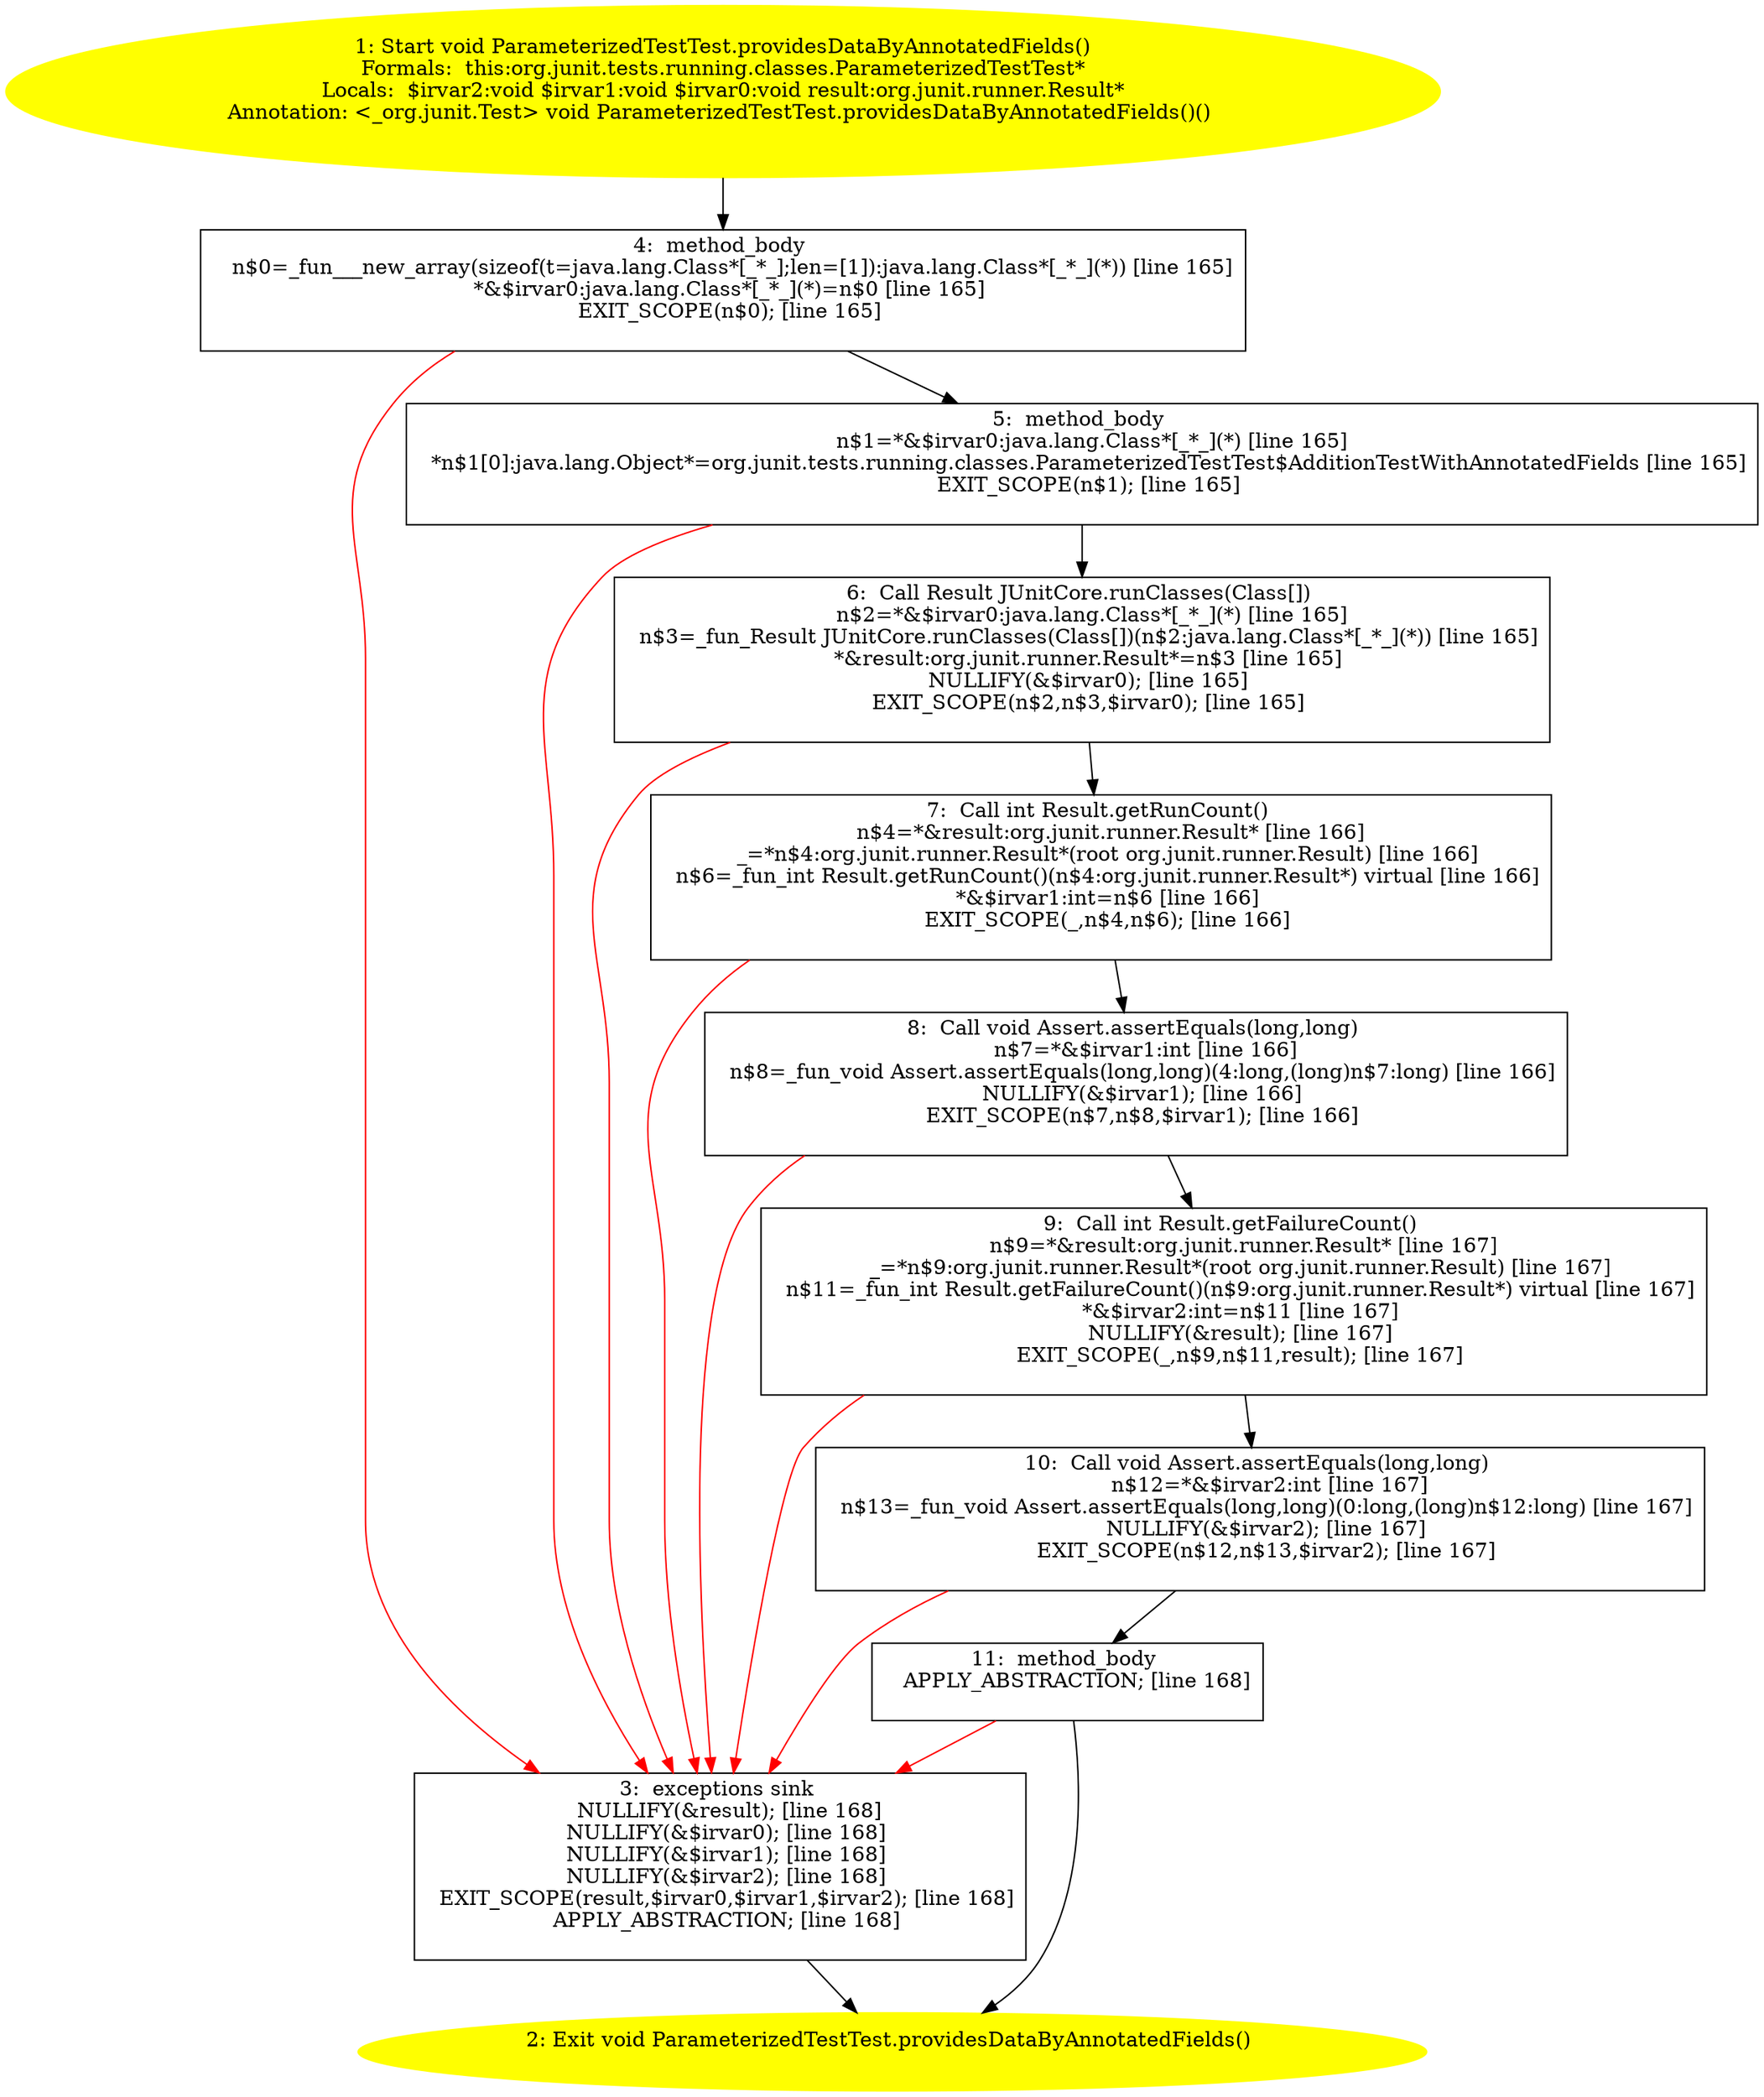 /* @generated */
digraph cfg {
"org.junit.tests.running.classes.ParameterizedTestTest.providesDataByAnnotatedFields():void.67b792f9d8ef7055e9913d46e82be837_1" [label="1: Start void ParameterizedTestTest.providesDataByAnnotatedFields()\nFormals:  this:org.junit.tests.running.classes.ParameterizedTestTest*\nLocals:  $irvar2:void $irvar1:void $irvar0:void result:org.junit.runner.Result*\nAnnotation: <_org.junit.Test> void ParameterizedTestTest.providesDataByAnnotatedFields()() \n  " color=yellow style=filled]
	

	 "org.junit.tests.running.classes.ParameterizedTestTest.providesDataByAnnotatedFields():void.67b792f9d8ef7055e9913d46e82be837_1" -> "org.junit.tests.running.classes.ParameterizedTestTest.providesDataByAnnotatedFields():void.67b792f9d8ef7055e9913d46e82be837_4" ;
"org.junit.tests.running.classes.ParameterizedTestTest.providesDataByAnnotatedFields():void.67b792f9d8ef7055e9913d46e82be837_2" [label="2: Exit void ParameterizedTestTest.providesDataByAnnotatedFields() \n  " color=yellow style=filled]
	

"org.junit.tests.running.classes.ParameterizedTestTest.providesDataByAnnotatedFields():void.67b792f9d8ef7055e9913d46e82be837_3" [label="3:  exceptions sink \n   NULLIFY(&result); [line 168]\n  NULLIFY(&$irvar0); [line 168]\n  NULLIFY(&$irvar1); [line 168]\n  NULLIFY(&$irvar2); [line 168]\n  EXIT_SCOPE(result,$irvar0,$irvar1,$irvar2); [line 168]\n  APPLY_ABSTRACTION; [line 168]\n " shape="box"]
	

	 "org.junit.tests.running.classes.ParameterizedTestTest.providesDataByAnnotatedFields():void.67b792f9d8ef7055e9913d46e82be837_3" -> "org.junit.tests.running.classes.ParameterizedTestTest.providesDataByAnnotatedFields():void.67b792f9d8ef7055e9913d46e82be837_2" ;
"org.junit.tests.running.classes.ParameterizedTestTest.providesDataByAnnotatedFields():void.67b792f9d8ef7055e9913d46e82be837_4" [label="4:  method_body \n   n$0=_fun___new_array(sizeof(t=java.lang.Class*[_*_];len=[1]):java.lang.Class*[_*_](*)) [line 165]\n  *&$irvar0:java.lang.Class*[_*_](*)=n$0 [line 165]\n  EXIT_SCOPE(n$0); [line 165]\n " shape="box"]
	

	 "org.junit.tests.running.classes.ParameterizedTestTest.providesDataByAnnotatedFields():void.67b792f9d8ef7055e9913d46e82be837_4" -> "org.junit.tests.running.classes.ParameterizedTestTest.providesDataByAnnotatedFields():void.67b792f9d8ef7055e9913d46e82be837_5" ;
	 "org.junit.tests.running.classes.ParameterizedTestTest.providesDataByAnnotatedFields():void.67b792f9d8ef7055e9913d46e82be837_4" -> "org.junit.tests.running.classes.ParameterizedTestTest.providesDataByAnnotatedFields():void.67b792f9d8ef7055e9913d46e82be837_3" [color="red" ];
"org.junit.tests.running.classes.ParameterizedTestTest.providesDataByAnnotatedFields():void.67b792f9d8ef7055e9913d46e82be837_5" [label="5:  method_body \n   n$1=*&$irvar0:java.lang.Class*[_*_](*) [line 165]\n  *n$1[0]:java.lang.Object*=org.junit.tests.running.classes.ParameterizedTestTest$AdditionTestWithAnnotatedFields [line 165]\n  EXIT_SCOPE(n$1); [line 165]\n " shape="box"]
	

	 "org.junit.tests.running.classes.ParameterizedTestTest.providesDataByAnnotatedFields():void.67b792f9d8ef7055e9913d46e82be837_5" -> "org.junit.tests.running.classes.ParameterizedTestTest.providesDataByAnnotatedFields():void.67b792f9d8ef7055e9913d46e82be837_6" ;
	 "org.junit.tests.running.classes.ParameterizedTestTest.providesDataByAnnotatedFields():void.67b792f9d8ef7055e9913d46e82be837_5" -> "org.junit.tests.running.classes.ParameterizedTestTest.providesDataByAnnotatedFields():void.67b792f9d8ef7055e9913d46e82be837_3" [color="red" ];
"org.junit.tests.running.classes.ParameterizedTestTest.providesDataByAnnotatedFields():void.67b792f9d8ef7055e9913d46e82be837_6" [label="6:  Call Result JUnitCore.runClasses(Class[]) \n   n$2=*&$irvar0:java.lang.Class*[_*_](*) [line 165]\n  n$3=_fun_Result JUnitCore.runClasses(Class[])(n$2:java.lang.Class*[_*_](*)) [line 165]\n  *&result:org.junit.runner.Result*=n$3 [line 165]\n  NULLIFY(&$irvar0); [line 165]\n  EXIT_SCOPE(n$2,n$3,$irvar0); [line 165]\n " shape="box"]
	

	 "org.junit.tests.running.classes.ParameterizedTestTest.providesDataByAnnotatedFields():void.67b792f9d8ef7055e9913d46e82be837_6" -> "org.junit.tests.running.classes.ParameterizedTestTest.providesDataByAnnotatedFields():void.67b792f9d8ef7055e9913d46e82be837_7" ;
	 "org.junit.tests.running.classes.ParameterizedTestTest.providesDataByAnnotatedFields():void.67b792f9d8ef7055e9913d46e82be837_6" -> "org.junit.tests.running.classes.ParameterizedTestTest.providesDataByAnnotatedFields():void.67b792f9d8ef7055e9913d46e82be837_3" [color="red" ];
"org.junit.tests.running.classes.ParameterizedTestTest.providesDataByAnnotatedFields():void.67b792f9d8ef7055e9913d46e82be837_7" [label="7:  Call int Result.getRunCount() \n   n$4=*&result:org.junit.runner.Result* [line 166]\n  _=*n$4:org.junit.runner.Result*(root org.junit.runner.Result) [line 166]\n  n$6=_fun_int Result.getRunCount()(n$4:org.junit.runner.Result*) virtual [line 166]\n  *&$irvar1:int=n$6 [line 166]\n  EXIT_SCOPE(_,n$4,n$6); [line 166]\n " shape="box"]
	

	 "org.junit.tests.running.classes.ParameterizedTestTest.providesDataByAnnotatedFields():void.67b792f9d8ef7055e9913d46e82be837_7" -> "org.junit.tests.running.classes.ParameterizedTestTest.providesDataByAnnotatedFields():void.67b792f9d8ef7055e9913d46e82be837_8" ;
	 "org.junit.tests.running.classes.ParameterizedTestTest.providesDataByAnnotatedFields():void.67b792f9d8ef7055e9913d46e82be837_7" -> "org.junit.tests.running.classes.ParameterizedTestTest.providesDataByAnnotatedFields():void.67b792f9d8ef7055e9913d46e82be837_3" [color="red" ];
"org.junit.tests.running.classes.ParameterizedTestTest.providesDataByAnnotatedFields():void.67b792f9d8ef7055e9913d46e82be837_8" [label="8:  Call void Assert.assertEquals(long,long) \n   n$7=*&$irvar1:int [line 166]\n  n$8=_fun_void Assert.assertEquals(long,long)(4:long,(long)n$7:long) [line 166]\n  NULLIFY(&$irvar1); [line 166]\n  EXIT_SCOPE(n$7,n$8,$irvar1); [line 166]\n " shape="box"]
	

	 "org.junit.tests.running.classes.ParameterizedTestTest.providesDataByAnnotatedFields():void.67b792f9d8ef7055e9913d46e82be837_8" -> "org.junit.tests.running.classes.ParameterizedTestTest.providesDataByAnnotatedFields():void.67b792f9d8ef7055e9913d46e82be837_9" ;
	 "org.junit.tests.running.classes.ParameterizedTestTest.providesDataByAnnotatedFields():void.67b792f9d8ef7055e9913d46e82be837_8" -> "org.junit.tests.running.classes.ParameterizedTestTest.providesDataByAnnotatedFields():void.67b792f9d8ef7055e9913d46e82be837_3" [color="red" ];
"org.junit.tests.running.classes.ParameterizedTestTest.providesDataByAnnotatedFields():void.67b792f9d8ef7055e9913d46e82be837_9" [label="9:  Call int Result.getFailureCount() \n   n$9=*&result:org.junit.runner.Result* [line 167]\n  _=*n$9:org.junit.runner.Result*(root org.junit.runner.Result) [line 167]\n  n$11=_fun_int Result.getFailureCount()(n$9:org.junit.runner.Result*) virtual [line 167]\n  *&$irvar2:int=n$11 [line 167]\n  NULLIFY(&result); [line 167]\n  EXIT_SCOPE(_,n$9,n$11,result); [line 167]\n " shape="box"]
	

	 "org.junit.tests.running.classes.ParameterizedTestTest.providesDataByAnnotatedFields():void.67b792f9d8ef7055e9913d46e82be837_9" -> "org.junit.tests.running.classes.ParameterizedTestTest.providesDataByAnnotatedFields():void.67b792f9d8ef7055e9913d46e82be837_10" ;
	 "org.junit.tests.running.classes.ParameterizedTestTest.providesDataByAnnotatedFields():void.67b792f9d8ef7055e9913d46e82be837_9" -> "org.junit.tests.running.classes.ParameterizedTestTest.providesDataByAnnotatedFields():void.67b792f9d8ef7055e9913d46e82be837_3" [color="red" ];
"org.junit.tests.running.classes.ParameterizedTestTest.providesDataByAnnotatedFields():void.67b792f9d8ef7055e9913d46e82be837_10" [label="10:  Call void Assert.assertEquals(long,long) \n   n$12=*&$irvar2:int [line 167]\n  n$13=_fun_void Assert.assertEquals(long,long)(0:long,(long)n$12:long) [line 167]\n  NULLIFY(&$irvar2); [line 167]\n  EXIT_SCOPE(n$12,n$13,$irvar2); [line 167]\n " shape="box"]
	

	 "org.junit.tests.running.classes.ParameterizedTestTest.providesDataByAnnotatedFields():void.67b792f9d8ef7055e9913d46e82be837_10" -> "org.junit.tests.running.classes.ParameterizedTestTest.providesDataByAnnotatedFields():void.67b792f9d8ef7055e9913d46e82be837_11" ;
	 "org.junit.tests.running.classes.ParameterizedTestTest.providesDataByAnnotatedFields():void.67b792f9d8ef7055e9913d46e82be837_10" -> "org.junit.tests.running.classes.ParameterizedTestTest.providesDataByAnnotatedFields():void.67b792f9d8ef7055e9913d46e82be837_3" [color="red" ];
"org.junit.tests.running.classes.ParameterizedTestTest.providesDataByAnnotatedFields():void.67b792f9d8ef7055e9913d46e82be837_11" [label="11:  method_body \n   APPLY_ABSTRACTION; [line 168]\n " shape="box"]
	

	 "org.junit.tests.running.classes.ParameterizedTestTest.providesDataByAnnotatedFields():void.67b792f9d8ef7055e9913d46e82be837_11" -> "org.junit.tests.running.classes.ParameterizedTestTest.providesDataByAnnotatedFields():void.67b792f9d8ef7055e9913d46e82be837_2" ;
	 "org.junit.tests.running.classes.ParameterizedTestTest.providesDataByAnnotatedFields():void.67b792f9d8ef7055e9913d46e82be837_11" -> "org.junit.tests.running.classes.ParameterizedTestTest.providesDataByAnnotatedFields():void.67b792f9d8ef7055e9913d46e82be837_3" [color="red" ];
}

